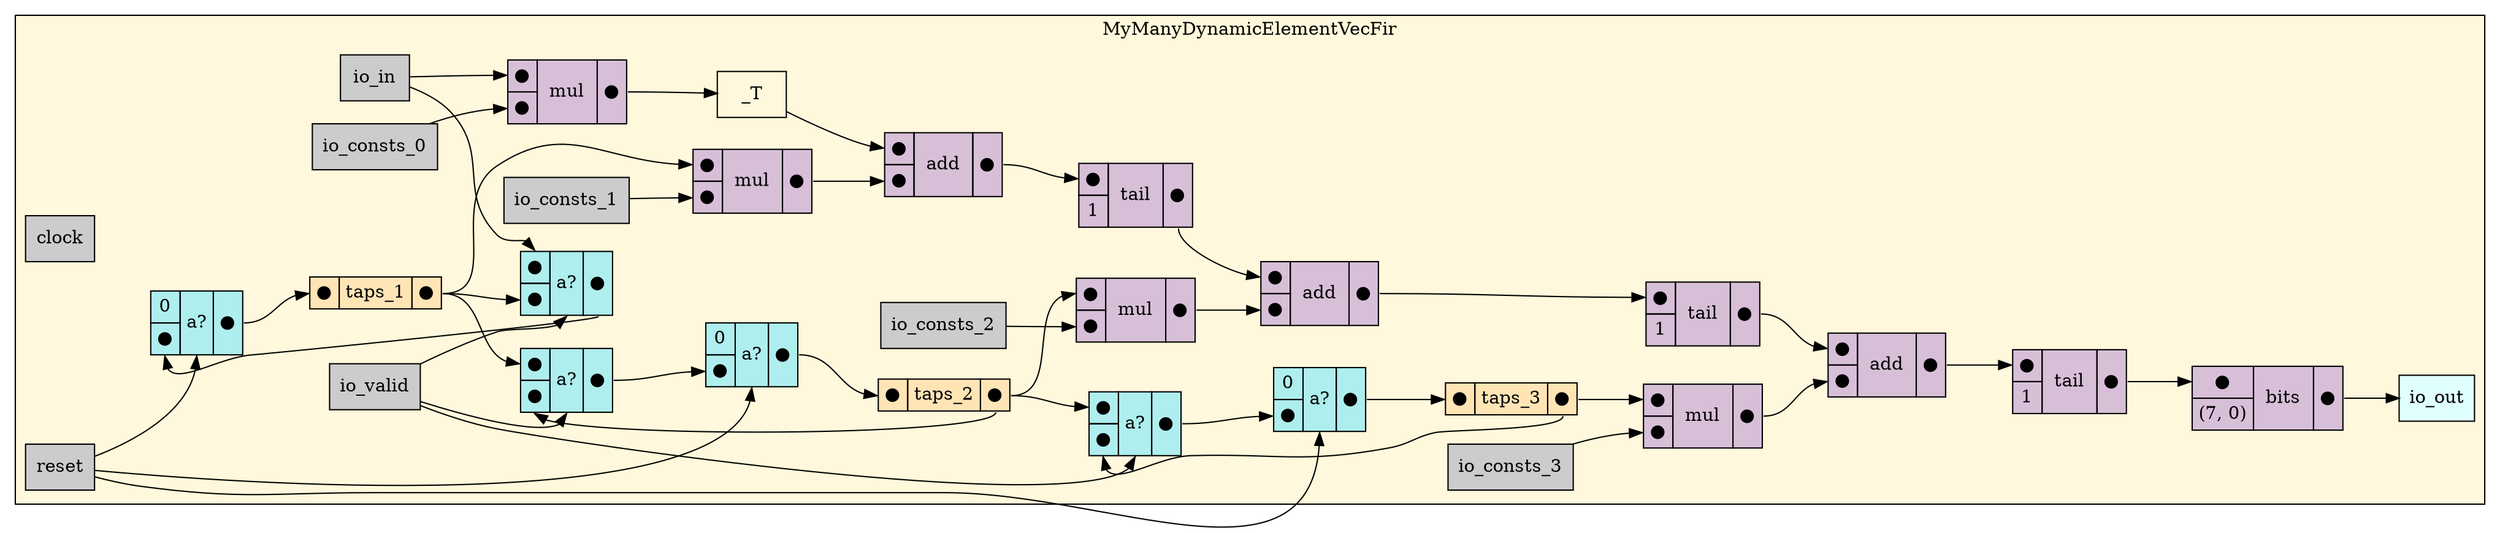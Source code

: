 digraph MyManyDynamicElementVecFir {
stylesheet = "styles.css"
rankdir="LR" 

subgraph cluster_MyManyDynamicElementVecFir {
  label="MyManyDynamicElementVecFir"
  URL=""
  bgcolor="#FFF8DC"
  cluster_MyManyDynamicElementVecFir_clock [shape = "rectangle" style="filled" fillcolor="#CCCCCC" label="clock" rank="0"]
     
cluster_MyManyDynamicElementVecFir_reset [shape = "rectangle" style="filled" fillcolor="#CCCCCC" label="reset" rank="0"]
     
cluster_MyManyDynamicElementVecFir_io_in [shape = "rectangle" style="filled" fillcolor="#CCCCCC" label="io_in" rank="0"]
     
cluster_MyManyDynamicElementVecFir_io_valid [shape = "rectangle" style="filled" fillcolor="#CCCCCC" label="io_valid" rank="0"]
     
cluster_MyManyDynamicElementVecFir_io_consts_0 [shape = "rectangle" style="filled" fillcolor="#CCCCCC" label="io_consts_0" rank="0"]
     
cluster_MyManyDynamicElementVecFir_io_consts_1 [shape = "rectangle" style="filled" fillcolor="#CCCCCC" label="io_consts_1" rank="0"]
     
cluster_MyManyDynamicElementVecFir_io_consts_2 [shape = "rectangle" style="filled" fillcolor="#CCCCCC" label="io_consts_2" rank="0"]
     
cluster_MyManyDynamicElementVecFir_io_consts_3 [shape = "rectangle" style="filled" fillcolor="#CCCCCC" label="io_consts_3" rank="0"]
     
cluster_MyManyDynamicElementVecFir_io_out [shape = "rectangle" style="filled" fillcolor="#E0FFFF" label="io_out" rank="1000"]
     
struct_cluster_MyManyDynamicElementVecFir_taps_1 [shape="plaintext" label=<
<TABLE BORDER="0" CELLBORDER="1" CELLSPACING="0" CELLPADDING="4" BGCOLOR="#FFE4B5">
  <TR>
    <TD PORT="in">&#x25cf;</TD>
    <TD>taps_1</TD>
    <TD PORT="out">&#x25cf;</TD>
  </TR>
</TABLE>>];
struct_cluster_MyManyDynamicElementVecFir_taps_2 [shape="plaintext" label=<
<TABLE BORDER="0" CELLBORDER="1" CELLSPACING="0" CELLPADDING="4" BGCOLOR="#FFE4B5">
  <TR>
    <TD PORT="in">&#x25cf;</TD>
    <TD>taps_2</TD>
    <TD PORT="out">&#x25cf;</TD>
  </TR>
</TABLE>>];
struct_cluster_MyManyDynamicElementVecFir_taps_3 [shape="plaintext" label=<
<TABLE BORDER="0" CELLBORDER="1" CELLSPACING="0" CELLPADDING="4" BGCOLOR="#FFE4B5">
  <TR>
    <TD PORT="in">&#x25cf;</TD>
    <TD>taps_3</TD>
    <TD PORT="out">&#x25cf;</TD>
  </TR>
</TABLE>>];
cluster_MyManyDynamicElementVecFir__T [label = "_T" shape="rectangle"]; 

op_mul_23 [shape = "plaintext" label=<
<TABLE BORDER="0" CELLBORDER="1" CELLSPACING="0" CELLPADDING="4" BGCOLOR="#D8BFD8">
  <TR>
    <TD PORT="in1">&#x25cf;</TD>
    <TD ROWSPAN="2" > mul </TD>
    <TD ROWSPAN="2" PORT="out">&#x25cf;</TD>
  </TR>
  <TR>
    <TD PORT="in2">&#x25cf;</TD>
  </TR>
</TABLE>>];
       

op_bits_24 [shape = "plaintext" label=<
<TABLE BORDER="0" CELLBORDER="1" CELLSPACING="0" CELLPADDING="4" BGCOLOR="#D8BFD8">
  <TR>
    <TD PORT="in1">&#x25cf;</TD>
    <TD ROWSPAN="2" > bits </TD>
    <TD ROWSPAN="2" PORT="out">&#x25cf;</TD>
  </TR>
  <TR>
    <TD>(7, 0)</TD>
  </TR>
</TABLE>>];
       

op_tail_25 [shape = "plaintext" label=<
<TABLE BORDER="0" CELLBORDER="1" CELLSPACING="0" CELLPADDING="4" BGCOLOR="#D8BFD8">
  <TR>
    <TD PORT="in1">&#x25cf;</TD>
    <TD ROWSPAN="2" > tail </TD>
    <TD ROWSPAN="2" PORT="out">&#x25cf;</TD>
  </TR>
  <TR>
    <TD>1</TD>
  </TR>
</TABLE>>];
       

op_add_26 [shape = "plaintext" label=<
<TABLE BORDER="0" CELLBORDER="1" CELLSPACING="0" CELLPADDING="4" BGCOLOR="#D8BFD8">
  <TR>
    <TD PORT="in1">&#x25cf;</TD>
    <TD ROWSPAN="2" > add </TD>
    <TD ROWSPAN="2" PORT="out">&#x25cf;</TD>
  </TR>
  <TR>
    <TD PORT="in2">&#x25cf;</TD>
  </TR>
</TABLE>>];
       

op_tail_27 [shape = "plaintext" label=<
<TABLE BORDER="0" CELLBORDER="1" CELLSPACING="0" CELLPADDING="4" BGCOLOR="#D8BFD8">
  <TR>
    <TD PORT="in1">&#x25cf;</TD>
    <TD ROWSPAN="2" > tail </TD>
    <TD ROWSPAN="2" PORT="out">&#x25cf;</TD>
  </TR>
  <TR>
    <TD>1</TD>
  </TR>
</TABLE>>];
       

op_add_28 [shape = "plaintext" label=<
<TABLE BORDER="0" CELLBORDER="1" CELLSPACING="0" CELLPADDING="4" BGCOLOR="#D8BFD8">
  <TR>
    <TD PORT="in1">&#x25cf;</TD>
    <TD ROWSPAN="2" > add </TD>
    <TD ROWSPAN="2" PORT="out">&#x25cf;</TD>
  </TR>
  <TR>
    <TD PORT="in2">&#x25cf;</TD>
  </TR>
</TABLE>>];
       

op_tail_29 [shape = "plaintext" label=<
<TABLE BORDER="0" CELLBORDER="1" CELLSPACING="0" CELLPADDING="4" BGCOLOR="#D8BFD8">
  <TR>
    <TD PORT="in1">&#x25cf;</TD>
    <TD ROWSPAN="2" > tail </TD>
    <TD ROWSPAN="2" PORT="out">&#x25cf;</TD>
  </TR>
  <TR>
    <TD>1</TD>
  </TR>
</TABLE>>];
       

op_add_30 [shape = "plaintext" label=<
<TABLE BORDER="0" CELLBORDER="1" CELLSPACING="0" CELLPADDING="4" BGCOLOR="#D8BFD8">
  <TR>
    <TD PORT="in1">&#x25cf;</TD>
    <TD ROWSPAN="2" > add </TD>
    <TD ROWSPAN="2" PORT="out">&#x25cf;</TD>
  </TR>
  <TR>
    <TD PORT="in2">&#x25cf;</TD>
  </TR>
</TABLE>>];
       

op_mul_31 [shape = "plaintext" label=<
<TABLE BORDER="0" CELLBORDER="1" CELLSPACING="0" CELLPADDING="4" BGCOLOR="#D8BFD8">
  <TR>
    <TD PORT="in1">&#x25cf;</TD>
    <TD ROWSPAN="2" > mul </TD>
    <TD ROWSPAN="2" PORT="out">&#x25cf;</TD>
  </TR>
  <TR>
    <TD PORT="in2">&#x25cf;</TD>
  </TR>
</TABLE>>];
       

op_mul_32 [shape = "plaintext" label=<
<TABLE BORDER="0" CELLBORDER="1" CELLSPACING="0" CELLPADDING="4" BGCOLOR="#D8BFD8">
  <TR>
    <TD PORT="in1">&#x25cf;</TD>
    <TD ROWSPAN="2" > mul </TD>
    <TD ROWSPAN="2" PORT="out">&#x25cf;</TD>
  </TR>
  <TR>
    <TD PORT="in2">&#x25cf;</TD>
  </TR>
</TABLE>>];
       

op_mul_33 [shape = "plaintext" label=<
<TABLE BORDER="0" CELLBORDER="1" CELLSPACING="0" CELLPADDING="4" BGCOLOR="#D8BFD8">
  <TR>
    <TD PORT="in1">&#x25cf;</TD>
    <TD ROWSPAN="2" > mul </TD>
    <TD ROWSPAN="2" PORT="out">&#x25cf;</TD>
  </TR>
  <TR>
    <TD PORT="in2">&#x25cf;</TD>
  </TR>
</TABLE>>];
       

mux_1868417466 [shape = "plaintext" label=<
<TABLE BORDER="0" CELLBORDER="1" CELLSPACING="0" CELLPADDING="4" BGCOLOR="#AFEEEE">
  <TR>
    <TD PORT="in1">0</TD>
    <TD ROWSPAN="2" PORT="select">a?</TD>
    <TD ROWSPAN="2" PORT="out">&#x25cf;</TD>
  </TR>
  <TR>
    <TD PORT="in2">&#x25cf;</TD>
  </TR>
</TABLE>>];
       

mux_1853659045 [shape = "plaintext" label=<
<TABLE BORDER="0" CELLBORDER="1" CELLSPACING="0" CELLPADDING="4" BGCOLOR="#AFEEEE">
  <TR>
    <TD PORT="in1">&#x25cf;</TD>
    <TD ROWSPAN="2" PORT="select">a?</TD>
    <TD ROWSPAN="2" PORT="out">&#x25cf;</TD>
  </TR>
  <TR>
    <TD PORT="in2">&#x25cf;</TD>
  </TR>
</TABLE>>];
       

mux_703200375 [shape = "plaintext" label=<
<TABLE BORDER="0" CELLBORDER="1" CELLSPACING="0" CELLPADDING="4" BGCOLOR="#AFEEEE">
  <TR>
    <TD PORT="in1">0</TD>
    <TD ROWSPAN="2" PORT="select">a?</TD>
    <TD ROWSPAN="2" PORT="out">&#x25cf;</TD>
  </TR>
  <TR>
    <TD PORT="in2">&#x25cf;</TD>
  </TR>
</TABLE>>];
       

mux_1815213218 [shape = "plaintext" label=<
<TABLE BORDER="0" CELLBORDER="1" CELLSPACING="0" CELLPADDING="4" BGCOLOR="#AFEEEE">
  <TR>
    <TD PORT="in1">&#x25cf;</TD>
    <TD ROWSPAN="2" PORT="select">a?</TD>
    <TD ROWSPAN="2" PORT="out">&#x25cf;</TD>
  </TR>
  <TR>
    <TD PORT="in2">&#x25cf;</TD>
  </TR>
</TABLE>>];
       

mux_803137972 [shape = "plaintext" label=<
<TABLE BORDER="0" CELLBORDER="1" CELLSPACING="0" CELLPADDING="4" BGCOLOR="#AFEEEE">
  <TR>
    <TD PORT="in1">0</TD>
    <TD ROWSPAN="2" PORT="select">a?</TD>
    <TD ROWSPAN="2" PORT="out">&#x25cf;</TD>
  </TR>
  <TR>
    <TD PORT="in2">&#x25cf;</TD>
  </TR>
</TABLE>>];
       

mux_133522559 [shape = "plaintext" label=<
<TABLE BORDER="0" CELLBORDER="1" CELLSPACING="0" CELLPADDING="4" BGCOLOR="#AFEEEE">
  <TR>
    <TD PORT="in1">&#x25cf;</TD>
    <TD ROWSPAN="2" PORT="select">a?</TD>
    <TD ROWSPAN="2" PORT="out">&#x25cf;</TD>
  </TR>
  <TR>
    <TD PORT="in2">&#x25cf;</TD>
  </TR>
</TABLE>>];
       

  mux_803137972:out -> struct_cluster_MyManyDynamicElementVecFir_taps_3:in
  mux_1868417466:out -> struct_cluster_MyManyDynamicElementVecFir_taps_1:in
  op_add_28:out -> op_tail_27:in1
  cluster_MyManyDynamicElementVecFir_io_in -> op_mul_23:in1
  op_tail_25:out -> op_bits_24:in1
  cluster_MyManyDynamicElementVecFir_io_valid -> mux_1853659045:select
  cluster_MyManyDynamicElementVecFir_io_consts_3 -> op_mul_33:in2
  cluster_MyManyDynamicElementVecFir_io_valid -> mux_1815213218:select
  op_mul_32:out -> op_add_28:in2
  op_bits_24:out -> cluster_MyManyDynamicElementVecFir_io_out
  struct_cluster_MyManyDynamicElementVecFir_taps_2:out -> op_mul_32:in1
  op_mul_31:out -> op_add_30:in2
  struct_cluster_MyManyDynamicElementVecFir_taps_1:out -> mux_1853659045:in2
  cluster_MyManyDynamicElementVecFir_io_valid -> mux_133522559:select
  struct_cluster_MyManyDynamicElementVecFir_taps_2:out -> mux_1815213218:in2
  struct_cluster_MyManyDynamicElementVecFir_taps_3:out -> op_mul_33:in1
  mux_1853659045:out -> mux_1868417466:in2
  struct_cluster_MyManyDynamicElementVecFir_taps_2:out -> mux_133522559:in1
  op_mul_23:out -> cluster_MyManyDynamicElementVecFir__T
  cluster_MyManyDynamicElementVecFir_reset -> mux_1868417466:select
  cluster_MyManyDynamicElementVecFir_reset -> mux_803137972:select
  op_tail_29:out -> op_add_28:in1
  struct_cluster_MyManyDynamicElementVecFir_taps_1:out -> mux_1815213218:in1
  cluster_MyManyDynamicElementVecFir_io_consts_1 -> op_mul_31:in2
  op_mul_33:out -> op_add_26:in2
  cluster_MyManyDynamicElementVecFir__T -> op_add_30:in1
  mux_703200375:out -> struct_cluster_MyManyDynamicElementVecFir_taps_2:in
  cluster_MyManyDynamicElementVecFir_io_in -> mux_1853659045:in1
  mux_133522559:out -> mux_803137972:in2
  op_add_26:out -> op_tail_25:in1
  op_add_30:out -> op_tail_29:in1
  cluster_MyManyDynamicElementVecFir_reset -> mux_703200375:select
  cluster_MyManyDynamicElementVecFir_io_consts_2 -> op_mul_32:in2
  op_tail_27:out -> op_add_26:in1
  struct_cluster_MyManyDynamicElementVecFir_taps_1:out -> op_mul_31:in1
  struct_cluster_MyManyDynamicElementVecFir_taps_3:out -> mux_133522559:in2
  mux_1815213218:out -> mux_703200375:in2
  cluster_MyManyDynamicElementVecFir_io_consts_0 -> op_mul_23:in2
  
  
}
     
}
